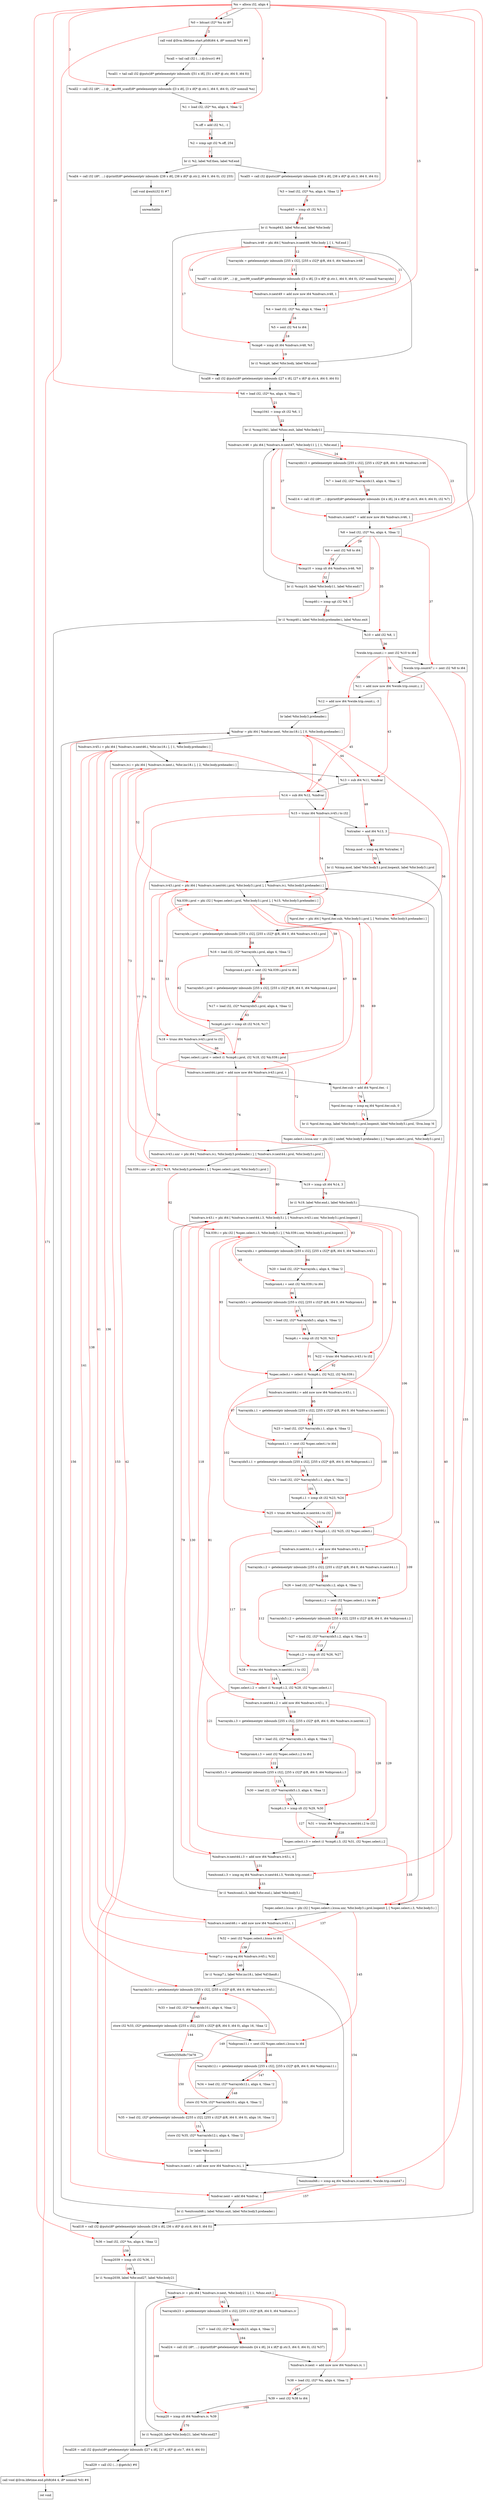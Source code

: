 digraph "CDFG for'main' function" {
	Node0x55f4d8c6e3e8[shape=record, label="  %n = alloca i32, align 4"]
	Node0x55f4d8c6e0c8[shape=record, label="  %0 = bitcast i32* %n to i8*"]
	Node0x55f4d8c75088[shape=record, label="  call void @llvm.lifetime.start.p0i8(i64 4, i8* nonnull %0) #6"]
	Node0x55f4d8c75238[shape=record, label="  %call = tail call i32 (...) @clrscr() #6"]
	Node0x55f4d8c754c0[shape=record, label="  %call1 = tail call i32 @puts(i8* getelementptr inbounds ([51 x i8], [51 x i8]* @.str, i64 0, i64 0))"]
	Node0x55f4d8c757b8[shape=record, label="  %call2 = call i32 (i8*, ...) @__isoc99_scanf(i8* getelementptr inbounds ([3 x i8], [3 x i8]* @.str.1, i64 0, i64 0), i32* nonnull %n)"]
	Node0x55f4d8c75878[shape=record, label="  %1 = load i32, i32* %n, align 4, !tbaa !2"]
	Node0x55f4d8c75940[shape=record, label="  %.off = add i32 %1, -1"]
	Node0x55f4d8c759e0[shape=record, label="  %2 = icmp ugt i32 %.off, 254"]
	Node0x55f4d8c75c18[shape=record, label="  br i1 %2, label %if.then, label %if.end"]
	Node0x55f4d8c75e38[shape=record, label="  %call4 = call i32 (i8*, ...) @printf(i8* getelementptr inbounds ([38 x i8], [38 x i8]* @.str.2, i64 0, i64 0), i32 255)"]
	Node0x55f4d8c717e0[shape=record, label="  call void @exit(i32 0) #7"]
	Node0x55f4d8c718a0[shape=record, label="  unreachable"]
	Node0x55f4d8c71990[shape=record, label="  %call5 = call i32 @puts(i8* getelementptr inbounds ([38 x i8], [38 x i8]* @.str.3, i64 0, i64 0))"]
	Node0x55f4d8c75b88[shape=record, label="  %3 = load i32, i32* %n, align 4, !tbaa !2"]
	Node0x55f4d8c71a60[shape=record, label="  %cmp643 = icmp slt i32 %3, 1"]
	Node0x55f4d8c71e58[shape=record, label="  br i1 %cmp643, label %for.end, label %for.body"]
	Node0x55f4d8c77038[shape=record, label="  %indvars.iv48 = phi i64 [ %indvars.iv.next49, %for.body ], [ 1, %if.end ]"]
	Node0x55f4d8c77118[shape=record, label="  %arrayidx = getelementptr inbounds [255 x i32], [255 x i32]* @R, i64 0, i64 %indvars.iv48"]
	Node0x55f4d8c77208[shape=record, label="  %call7 = call i32 (i8*, ...) @__isoc99_scanf(i8* getelementptr inbounds ([3 x i8], [3 x i8]* @.str.1, i64 0, i64 0), i32* nonnull %arrayidx)"]
	Node0x55f4d8c77310[shape=record, label="  %indvars.iv.next49 = add nuw nsw i64 %indvars.iv48, 1"]
	Node0x55f4d8c71dc8[shape=record, label="  %4 = load i32, i32* %n, align 4, !tbaa !2"]
	Node0x55f4d8c773b8[shape=record, label="  %5 = sext i32 %4 to i64"]
	Node0x55f4d8c77430[shape=record, label="  %cmp6 = icmp slt i64 %indvars.iv48, %5"]
	Node0x55f4d8c774b8[shape=record, label="  br i1 %cmp6, label %for.body, label %for.end"]
	Node0x55f4d8c775d0[shape=record, label="  %call8 = call i32 @puts(i8* getelementptr inbounds ([27 x i8], [27 x i8]* @.str.4, i64 0, i64 0))"]
	Node0x55f4d8c71b48[shape=record, label="  %6 = load i32, i32* %n, align 4, !tbaa !2"]
	Node0x55f4d8c776a0[shape=record, label="  %cmp1041 = icmp slt i32 %6, 1"]
	Node0x55f4d8c778a8[shape=record, label="  br i1 %cmp1041, label %func.exit, label %for.body11"]
	Node0x55f4d8c77978[shape=record, label="  %indvars.iv46 = phi i64 [ %indvars.iv.next47, %for.body11 ], [ 1, %for.end ]"]
	Node0x55f4d8c77a58[shape=record, label="  %arrayidx13 = getelementptr inbounds [255 x i32], [255 x i32]* @R, i64 0, i64 %indvars.iv46"]
	Node0x55f4d8c77af8[shape=record, label="  %7 = load i32, i32* %arrayidx13, align 4, !tbaa !2"]
	Node0x55f4d8c77c28[shape=record, label="  %call14 = call i32 (i8*, ...) @printf(i8* getelementptr inbounds ([4 x i8], [4 x i8]* @.str.5, i64 0, i64 0), i32 %7)"]
	Node0x55f4d8c78050[shape=record, label="  %indvars.iv.next47 = add nuw nsw i64 %indvars.iv46, 1"]
	Node0x55f4d8c77818[shape=record, label="  %8 = load i32, i32* %n, align 4, !tbaa !2"]
	Node0x55f4d8c78138[shape=record, label="  %9 = sext i32 %8 to i64"]
	Node0x55f4d8c781b0[shape=record, label="  %cmp10 = icmp slt i64 %indvars.iv46, %9"]
	Node0x55f4d8c78298[shape=record, label="  br i1 %cmp10, label %for.body11, label %for.end17"]
	Node0x55f4d8c78310[shape=record, label="  %cmp40.i = icmp sgt i32 %8, 1"]
	Node0x55f4d8c78458[shape=record, label="  br i1 %cmp40.i, label %for.body.preheader.i, label %func.exit"]
	Node0x55f4d8c78500[shape=record, label="  %10 = add i32 %8, 1"]
	Node0x55f4d8c78208[shape=record, label="  %wide.trip.count.i = zext i32 %10 to i64"]
	Node0x55f4d8c78588[shape=record, label="  %wide.trip.count47.i = zext i32 %8 to i64"]
	Node0x55f4d8c78690[shape=record, label="  %11 = add nuw nsw i64 %wide.trip.count.i, 2"]
	Node0x55f4d8c78700[shape=record, label="  %12 = add nsw i64 %wide.trip.count.i, -3"]
	Node0x55f4d8c78808[shape=record, label="  br label %for.body3.preheader.i"]
	Node0x55f4d8c78998[shape=record, label="  %indvar = phi i64 [ %indvar.next, %for.inc18.i ], [ 0, %for.body.preheader.i ]"]
	Node0x55f4d8c78b18[shape=record, label="  %indvars.iv45.i = phi i64 [ %indvars.iv.next46.i, %for.inc18.i ], [ 1, %for.body.preheader.i ]"]
	Node0x55f4d8c78cc8[shape=record, label="  %indvars.iv.i = phi i64 [ %indvars.iv.next.i, %for.inc18.i ], [ 2, %for.body.preheader.i ]"]
	Node0x55f4d8c78d90[shape=record, label="  %13 = sub i64 %11, %indvar"]
	Node0x55f4d8c78e00[shape=record, label="  %14 = sub i64 %12, %indvar"]
	Node0x55f4d8c78e58[shape=record, label="  %15 = trunc i64 %indvars.iv45.i to i32"]
	Node0x55f4d8c78ed0[shape=record, label="  %xtraiter = and i64 %13, 3"]
	Node0x55f4d8c78f40[shape=record, label="  %lcmp.mod = icmp eq i64 %xtraiter, 0"]
	Node0x55f4d8c79248[shape=record, label="  br i1 %lcmp.mod, label %for.body3.i.prol.loopexit, label %for.body3.i.prol"]
	Node0x55f4d8c79398[shape=record, label="  %indvars.iv43.i.prol = phi i64 [ %indvars.iv.next44.i.prol, %for.body3.i.prol ], [ %indvars.iv.i, %for.body3.preheader.i ]"]
	Node0x55f4d8c79528[shape=record, label="  %k.039.i.prol = phi i32 [ %spec.select.i.prol, %for.body3.i.prol ], [ %15, %for.body3.preheader.i ]"]
	Node0x55f4d8c796b8[shape=record, label="  %prol.iter = phi i64 [ %prol.iter.sub, %for.body3.i.prol ], [ %xtraiter, %for.body3.preheader.i ]"]
	Node0x55f4d8c797c8[shape=record, label="  %arrayidx.i.prol = getelementptr inbounds [255 x i32], [255 x i32]* @R, i64 0, i64 %indvars.iv43.i.prol"]
	Node0x55f4d8c79838[shape=record, label="  %16 = load i32, i32* %arrayidx.i.prol, align 4, !tbaa !2"]
	Node0x55f4d8c79898[shape=record, label="  %idxprom4.i.prol = sext i32 %k.039.i.prol to i64"]
	Node0x55f4d8c79958[shape=record, label="  %arrayidx5.i.prol = getelementptr inbounds [255 x i32], [255 x i32]* @R, i64 0, i64 %idxprom4.i.prol"]
	Node0x55f4d8c79a28[shape=record, label="  %17 = load i32, i32* %arrayidx5.i.prol, align 4, !tbaa !2"]
	Node0x55f4d8c79aa0[shape=record, label="  %cmp6.i.prol = icmp slt i32 %16, %17"]
	Node0x55f4d8c79b28[shape=record, label="  %18 = trunc i64 %indvars.iv43.i.prol to i32"]
	Node0x55f4d8c780d8[shape=record, label="  %spec.select.i.prol = select i1 %cmp6.i.prol, i32 %18, i32 %k.039.i.prol"]
	Node0x55f4d8c7a1c0[shape=record, label="  %indvars.iv.next44.i.prol = add nuw nsw i64 %indvars.iv43.i.prol, 1"]
	Node0x55f4d8c7a230[shape=record, label="  %prol.iter.sub = add i64 %prol.iter, -1"]
	Node0x55f4d8c7a2a0[shape=record, label="  %prol.iter.cmp = icmp eq i64 %prol.iter.sub, 0"]
	Node0x55f4d8c7a328[shape=record, label="  br i1 %prol.iter.cmp, label %for.body3.i.prol.loopexit, label %for.body3.i.prol, !llvm.loop !6"]
	Node0x55f4d8c7a488[shape=record, label="  %spec.select.i.lcssa.unr = phi i32 [ undef, %for.body3.preheader.i ], [ %spec.select.i.prol, %for.body3.i.prol ]"]
	Node0x55f4d8c7a528[shape=record, label="  %indvars.iv43.i.unr = phi i64 [ %indvars.iv.i, %for.body3.preheader.i ], [ %indvars.iv.next44.i.prol, %for.body3.i.prol ]"]
	Node0x55f4d8c7a5c8[shape=record, label="  %k.039.i.unr = phi i32 [ %15, %for.body3.preheader.i ], [ %spec.select.i.prol, %for.body3.i.prol ]"]
	Node0x55f4d8c7a690[shape=record, label="  %19 = icmp ult i64 %14, 3"]
	Node0x55f4d8c7a7b8[shape=record, label="  br i1 %19, label %for.end.i, label %for.body3.i"]
	Node0x55f4d8c7a858[shape=record, label="  %indvars.iv43.i = phi i64 [ %indvars.iv.next44.i.3, %for.body3.i ], [ %indvars.iv43.i.unr, %for.body3.i.prol.loopexit ]"]
	Node0x55f4d8c7a988[shape=record, label="  %k.039.i = phi i32 [ %spec.select.i.3, %for.body3.i ], [ %k.039.i.unr, %for.body3.i.prol.loopexit ]"]
	Node0x55f4d8c7aa88[shape=record, label="  %arrayidx.i = getelementptr inbounds [255 x i32], [255 x i32]* @R, i64 0, i64 %indvars.iv43.i"]
	Node0x55f4d8c794a8[shape=record, label="  %20 = load i32, i32* %arrayidx.i, align 4, !tbaa !2"]
	Node0x55f4d8c7aaf8[shape=record, label="  %idxprom4.i = sext i32 %k.039.i to i64"]
	Node0x55f4d8c7ab88[shape=record, label="  %arrayidx5.i = getelementptr inbounds [255 x i32], [255 x i32]* @R, i64 0, i64 %idxprom4.i"]
	Node0x55f4d8c7ac28[shape=record, label="  %21 = load i32, i32* %arrayidx5.i, align 4, !tbaa !2"]
	Node0x55f4d8c7aca0[shape=record, label="  %cmp6.i = icmp slt i32 %20, %21"]
	Node0x55f4d8c7ad18[shape=record, label="  %22 = trunc i64 %indvars.iv43.i to i32"]
	Node0x55f4d8c7ada8[shape=record, label="  %spec.select.i = select i1 %cmp6.i, i32 %22, i32 %k.039.i"]
	Node0x55f4d8c7ae80[shape=record, label="  %indvars.iv.next44.i = add nuw nsw i64 %indvars.iv43.i, 1"]
	Node0x55f4d8c7af98[shape=record, label="  %arrayidx.i.1 = getelementptr inbounds [255 x i32], [255 x i32]* @R, i64 0, i64 %indvars.iv.next44.i"]
	Node0x55f4d8c7b008[shape=record, label="  %23 = load i32, i32* %arrayidx.i.1, align 4, !tbaa !2"]
	Node0x55f4d8c7b068[shape=record, label="  %idxprom4.i.1 = sext i32 %spec.select.i to i64"]
	Node0x55f4d8c7b0f8[shape=record, label="  %arrayidx5.i.1 = getelementptr inbounds [255 x i32], [255 x i32]* @R, i64 0, i64 %idxprom4.i.1"]
	Node0x55f4d8c7b198[shape=record, label="  %24 = load i32, i32* %arrayidx5.i.1, align 4, !tbaa !2"]
	Node0x55f4d8c7b210[shape=record, label="  %cmp6.i.1 = icmp slt i32 %23, %24"]
	Node0x55f4d8c7b2f8[shape=record, label="  %25 = trunc i64 %indvars.iv.next44.i to i32"]
	Node0x55f4d8c7b388[shape=record, label="  %spec.select.i.1 = select i1 %cmp6.i.1, i32 %25, i32 %spec.select.i"]
	Node0x55f4d8c7b400[shape=record, label="  %indvars.iv.next44.i.1 = add nsw i64 %indvars.iv43.i, 2"]
	Node0x55f4d8c7b4e8[shape=record, label="  %arrayidx.i.2 = getelementptr inbounds [255 x i32], [255 x i32]* @R, i64 0, i64 %indvars.iv.next44.i.1"]
	Node0x55f4d8c7b558[shape=record, label="  %26 = load i32, i32* %arrayidx.i.2, align 4, !tbaa !2"]
	Node0x55f4d8c7b5b8[shape=record, label="  %idxprom4.i.2 = sext i32 %spec.select.i.1 to i64"]
	Node0x55f4d8c7b648[shape=record, label="  %arrayidx5.i.2 = getelementptr inbounds [255 x i32], [255 x i32]* @R, i64 0, i64 %idxprom4.i.2"]
	Node0x55f4d8c7b6e8[shape=record, label="  %27 = load i32, i32* %arrayidx5.i.2, align 4, !tbaa !2"]
	Node0x55f4d8c7b760[shape=record, label="  %cmp6.i.2 = icmp slt i32 %26, %27"]
	Node0x55f4d8c7b848[shape=record, label="  %28 = trunc i64 %indvars.iv.next44.i.1 to i32"]
	Node0x55f4d8c7b8d8[shape=record, label="  %spec.select.i.2 = select i1 %cmp6.i.2, i32 %28, i32 %spec.select.i.1"]
	Node0x55f4d8c7b950[shape=record, label="  %indvars.iv.next44.i.2 = add nsw i64 %indvars.iv43.i, 3"]
	Node0x55f4d8c7ba38[shape=record, label="  %arrayidx.i.3 = getelementptr inbounds [255 x i32], [255 x i32]* @R, i64 0, i64 %indvars.iv.next44.i.2"]
	Node0x55f4d8c7baa8[shape=record, label="  %29 = load i32, i32* %arrayidx.i.3, align 4, !tbaa !2"]
	Node0x55f4d8c7bb08[shape=record, label="  %idxprom4.i.3 = sext i32 %spec.select.i.2 to i64"]
	Node0x55f4d8c7bb98[shape=record, label="  %arrayidx5.i.3 = getelementptr inbounds [255 x i32], [255 x i32]* @R, i64 0, i64 %idxprom4.i.3"]
	Node0x55f4d8c7bc38[shape=record, label="  %30 = load i32, i32* %arrayidx5.i.3, align 4, !tbaa !2"]
	Node0x55f4d8c7bcb0[shape=record, label="  %cmp6.i.3 = icmp slt i32 %29, %30"]
	Node0x55f4d8c7bd98[shape=record, label="  %31 = trunc i64 %indvars.iv.next44.i.2 to i32"]
	Node0x55f4d8c7be28[shape=record, label="  %spec.select.i.3 = select i1 %cmp6.i.3, i32 %31, i32 %spec.select.i.2"]
	Node0x55f4d8c7bea0[shape=record, label="  %indvars.iv.next44.i.3 = add nsw i64 %indvars.iv43.i, 4"]
	Node0x55f4d8c7bf10[shape=record, label="  %exitcond.i.3 = icmp eq i64 %indvars.iv.next44.i.3, %wide.trip.count.i"]
	Node0x55f4d8c7bf98[shape=record, label="  br i1 %exitcond.i.3, label %for.end.i, label %for.body3.i"]
	Node0x55f4d8c7bfe8[shape=record, label="  %spec.select.i.lcssa = phi i32 [ %spec.select.i.lcssa.unr, %for.body3.i.prol.loopexit ], [ %spec.select.i.3, %for.body3.i ]"]
	Node0x55f4d8c7c0b0[shape=record, label="  %indvars.iv.next46.i = add nuw nsw i64 %indvars.iv45.i, 1"]
	Node0x55f4d8c78a78[shape=record, label="  %32 = zext i32 %spec.select.i.lcssa to i64"]
	Node0x55f4d8c7c330[shape=record, label="  %cmp7.i = icmp eq i64 %indvars.iv45.i, %32"]
	Node0x55f4d8c7c408[shape=record, label="  br i1 %cmp7.i, label %for.inc18.i, label %if.then8.i"]
	Node0x55f4d8c7c498[shape=record, label="  %arrayidx10.i = getelementptr inbounds [255 x i32], [255 x i32]* @R, i64 0, i64 %indvars.iv45.i"]
	Node0x55f4d8c79088[shape=record, label="  %33 = load i32, i32* %arrayidx10.i, align 4, !tbaa !2"]
	Node0x55f4d8c7c520[shape=record, label="  store i32 %33, i32* getelementptr inbounds ([255 x i32], [255 x i32]* @R, i64 0, i64 0), align 16, !tbaa !2"]
	Node0x55f4d8c79608[shape=record, label="  %idxprom11.i = sext i32 %spec.select.i.lcssa to i64"]
	Node0x55f4d8c7c5b8[shape=record, label="  %arrayidx12.i = getelementptr inbounds [255 x i32], [255 x i32]* @R, i64 0, i64 %idxprom11.i"]
	Node0x55f4d8c79198[shape=record, label="  %34 = load i32, i32* %arrayidx12.i, align 4, !tbaa !2"]
	Node0x55f4d8c7c640[shape=record, label="  store i32 %34, i32* %arrayidx10.i, align 4, !tbaa !2"]
	Node0x55f4d8c7c6a8[shape=record, label="  %35 = load i32, i32* getelementptr inbounds ([255 x i32], [255 x i32]* @R, i64 0, i64 0), align 16, !tbaa !2"]
	Node0x55f4d8c7c720[shape=record, label="  store i32 %35, i32* %arrayidx12.i, align 4, !tbaa !2"]
	Node0x55f4d8c7c788[shape=record, label="  br label %for.inc18.i"]
	Node0x55f4d8c7c830[shape=record, label="  %indvars.iv.next.i = add nuw nsw i64 %indvars.iv.i, 1"]
	Node0x55f4d8c7c8d0[shape=record, label="  %exitcond48.i = icmp eq i64 %indvars.iv.next46.i, %wide.trip.count47.i"]
	Node0x55f4d8c7c940[shape=record, label="  %indvar.next = add i64 %indvar, 1"]
	Node0x55f4d8c7c9c8[shape=record, label="  br i1 %exitcond48.i, label %func.exit, label %for.body3.preheader.i"]
	Node0x55f4d8c7cac0[shape=record, label="  %call18 = call i32 @puts(i8* getelementptr inbounds ([36 x i8], [36 x i8]* @.str.6, i64 0, i64 0))"]
	Node0x55f4d8c77768[shape=record, label="  %36 = load i32, i32* %n, align 4, !tbaa !2"]
	Node0x55f4d8c7cb90[shape=record, label="  %cmp2039 = icmp slt i32 %36, 1"]
	Node0x55f4d8c79c08[shape=record, label="  br i1 %cmp2039, label %for.end27, label %for.body21"]
	Node0x55f4d8c79c88[shape=record, label="  %indvars.iv = phi i64 [ %indvars.iv.next, %for.body21 ], [ 1, %func.exit ]"]
	Node0x55f4d8c79d98[shape=record, label="  %arrayidx23 = getelementptr inbounds [255 x i32], [255 x i32]* @R, i64 0, i64 %indvars.iv"]
	Node0x55f4d8c788e8[shape=record, label="  %37 = load i32, i32* %arrayidx23, align 4, !tbaa !2"]
	Node0x55f4d8c79e88[shape=record, label="  %call24 = call i32 (i8*, ...) @printf(i8* getelementptr inbounds ([4 x i8], [4 x i8]* @.str.5, i64 0, i64 0), i32 %37)"]
	Node0x55f4d8c79f60[shape=record, label="  %indvars.iv.next = add nuw nsw i64 %indvars.iv, 1"]
	Node0x55f4d8c78c28[shape=record, label="  %38 = load i32, i32* %n, align 4, !tbaa !2"]
	Node0x55f4d8c79fb8[shape=record, label="  %39 = sext i32 %38 to i64"]
	Node0x55f4d8c7a030[shape=record, label="  %cmp20 = icmp slt i64 %indvars.iv, %39"]
	Node0x55f4d8c7a0d8[shape=record, label="  br i1 %cmp20, label %for.body21, label %for.end27"]
	Node0x55f4d8c7d8f0[shape=record, label="  %call28 = call i32 @puts(i8* getelementptr inbounds ([27 x i8], [27 x i8]* @.str.7, i64 0, i64 0))"]
	Node0x55f4d8c76018[shape=record, label="  %call29 = call i32 (...) @getch() #6"]
	Node0x55f4d8c761e8[shape=record, label="  call void @llvm.lifetime.end.p0i8(i64 4, i8* nonnull %0) #6"]
	Node0x55f4d8c76290[shape=record, label="  ret void"]
	Node0x55f4d8c6e3e8 -> Node0x55f4d8c6e0c8
	Node0x55f4d8c6e0c8 -> Node0x55f4d8c75088
	Node0x55f4d8c75088 -> Node0x55f4d8c75238
	Node0x55f4d8c75238 -> Node0x55f4d8c754c0
	Node0x55f4d8c754c0 -> Node0x55f4d8c757b8
	Node0x55f4d8c757b8 -> Node0x55f4d8c75878
	Node0x55f4d8c75878 -> Node0x55f4d8c75940
	Node0x55f4d8c75940 -> Node0x55f4d8c759e0
	Node0x55f4d8c759e0 -> Node0x55f4d8c75c18
	Node0x55f4d8c75c18 -> Node0x55f4d8c75e38
	Node0x55f4d8c75c18 -> Node0x55f4d8c71990
	Node0x55f4d8c75e38 -> Node0x55f4d8c717e0
	Node0x55f4d8c717e0 -> Node0x55f4d8c718a0
	Node0x55f4d8c71990 -> Node0x55f4d8c75b88
	Node0x55f4d8c75b88 -> Node0x55f4d8c71a60
	Node0x55f4d8c71a60 -> Node0x55f4d8c71e58
	Node0x55f4d8c71e58 -> Node0x55f4d8c775d0
	Node0x55f4d8c71e58 -> Node0x55f4d8c77038
	Node0x55f4d8c77038 -> Node0x55f4d8c77118
	Node0x55f4d8c77118 -> Node0x55f4d8c77208
	Node0x55f4d8c77208 -> Node0x55f4d8c77310
	Node0x55f4d8c77310 -> Node0x55f4d8c71dc8
	Node0x55f4d8c71dc8 -> Node0x55f4d8c773b8
	Node0x55f4d8c773b8 -> Node0x55f4d8c77430
	Node0x55f4d8c77430 -> Node0x55f4d8c774b8
	Node0x55f4d8c774b8 -> Node0x55f4d8c77038
	Node0x55f4d8c774b8 -> Node0x55f4d8c775d0
	Node0x55f4d8c775d0 -> Node0x55f4d8c71b48
	Node0x55f4d8c71b48 -> Node0x55f4d8c776a0
	Node0x55f4d8c776a0 -> Node0x55f4d8c778a8
	Node0x55f4d8c778a8 -> Node0x55f4d8c7cac0
	Node0x55f4d8c778a8 -> Node0x55f4d8c77978
	Node0x55f4d8c77978 -> Node0x55f4d8c77a58
	Node0x55f4d8c77a58 -> Node0x55f4d8c77af8
	Node0x55f4d8c77af8 -> Node0x55f4d8c77c28
	Node0x55f4d8c77c28 -> Node0x55f4d8c78050
	Node0x55f4d8c78050 -> Node0x55f4d8c77818
	Node0x55f4d8c77818 -> Node0x55f4d8c78138
	Node0x55f4d8c78138 -> Node0x55f4d8c781b0
	Node0x55f4d8c781b0 -> Node0x55f4d8c78298
	Node0x55f4d8c78298 -> Node0x55f4d8c77978
	Node0x55f4d8c78298 -> Node0x55f4d8c78310
	Node0x55f4d8c78310 -> Node0x55f4d8c78458
	Node0x55f4d8c78458 -> Node0x55f4d8c78500
	Node0x55f4d8c78458 -> Node0x55f4d8c7cac0
	Node0x55f4d8c78500 -> Node0x55f4d8c78208
	Node0x55f4d8c78208 -> Node0x55f4d8c78588
	Node0x55f4d8c78588 -> Node0x55f4d8c78690
	Node0x55f4d8c78690 -> Node0x55f4d8c78700
	Node0x55f4d8c78700 -> Node0x55f4d8c78808
	Node0x55f4d8c78808 -> Node0x55f4d8c78998
	Node0x55f4d8c78998 -> Node0x55f4d8c78b18
	Node0x55f4d8c78b18 -> Node0x55f4d8c78cc8
	Node0x55f4d8c78cc8 -> Node0x55f4d8c78d90
	Node0x55f4d8c78d90 -> Node0x55f4d8c78e00
	Node0x55f4d8c78e00 -> Node0x55f4d8c78e58
	Node0x55f4d8c78e58 -> Node0x55f4d8c78ed0
	Node0x55f4d8c78ed0 -> Node0x55f4d8c78f40
	Node0x55f4d8c78f40 -> Node0x55f4d8c79248
	Node0x55f4d8c79248 -> Node0x55f4d8c7a488
	Node0x55f4d8c79248 -> Node0x55f4d8c79398
	Node0x55f4d8c79398 -> Node0x55f4d8c79528
	Node0x55f4d8c79528 -> Node0x55f4d8c796b8
	Node0x55f4d8c796b8 -> Node0x55f4d8c797c8
	Node0x55f4d8c797c8 -> Node0x55f4d8c79838
	Node0x55f4d8c79838 -> Node0x55f4d8c79898
	Node0x55f4d8c79898 -> Node0x55f4d8c79958
	Node0x55f4d8c79958 -> Node0x55f4d8c79a28
	Node0x55f4d8c79a28 -> Node0x55f4d8c79aa0
	Node0x55f4d8c79aa0 -> Node0x55f4d8c79b28
	Node0x55f4d8c79b28 -> Node0x55f4d8c780d8
	Node0x55f4d8c780d8 -> Node0x55f4d8c7a1c0
	Node0x55f4d8c7a1c0 -> Node0x55f4d8c7a230
	Node0x55f4d8c7a230 -> Node0x55f4d8c7a2a0
	Node0x55f4d8c7a2a0 -> Node0x55f4d8c7a328
	Node0x55f4d8c7a328 -> Node0x55f4d8c7a488
	Node0x55f4d8c7a328 -> Node0x55f4d8c79398
	Node0x55f4d8c7a488 -> Node0x55f4d8c7a528
	Node0x55f4d8c7a528 -> Node0x55f4d8c7a5c8
	Node0x55f4d8c7a5c8 -> Node0x55f4d8c7a690
	Node0x55f4d8c7a690 -> Node0x55f4d8c7a7b8
	Node0x55f4d8c7a7b8 -> Node0x55f4d8c7bfe8
	Node0x55f4d8c7a7b8 -> Node0x55f4d8c7a858
	Node0x55f4d8c7a858 -> Node0x55f4d8c7a988
	Node0x55f4d8c7a988 -> Node0x55f4d8c7aa88
	Node0x55f4d8c7aa88 -> Node0x55f4d8c794a8
	Node0x55f4d8c794a8 -> Node0x55f4d8c7aaf8
	Node0x55f4d8c7aaf8 -> Node0x55f4d8c7ab88
	Node0x55f4d8c7ab88 -> Node0x55f4d8c7ac28
	Node0x55f4d8c7ac28 -> Node0x55f4d8c7aca0
	Node0x55f4d8c7aca0 -> Node0x55f4d8c7ad18
	Node0x55f4d8c7ad18 -> Node0x55f4d8c7ada8
	Node0x55f4d8c7ada8 -> Node0x55f4d8c7ae80
	Node0x55f4d8c7ae80 -> Node0x55f4d8c7af98
	Node0x55f4d8c7af98 -> Node0x55f4d8c7b008
	Node0x55f4d8c7b008 -> Node0x55f4d8c7b068
	Node0x55f4d8c7b068 -> Node0x55f4d8c7b0f8
	Node0x55f4d8c7b0f8 -> Node0x55f4d8c7b198
	Node0x55f4d8c7b198 -> Node0x55f4d8c7b210
	Node0x55f4d8c7b210 -> Node0x55f4d8c7b2f8
	Node0x55f4d8c7b2f8 -> Node0x55f4d8c7b388
	Node0x55f4d8c7b388 -> Node0x55f4d8c7b400
	Node0x55f4d8c7b400 -> Node0x55f4d8c7b4e8
	Node0x55f4d8c7b4e8 -> Node0x55f4d8c7b558
	Node0x55f4d8c7b558 -> Node0x55f4d8c7b5b8
	Node0x55f4d8c7b5b8 -> Node0x55f4d8c7b648
	Node0x55f4d8c7b648 -> Node0x55f4d8c7b6e8
	Node0x55f4d8c7b6e8 -> Node0x55f4d8c7b760
	Node0x55f4d8c7b760 -> Node0x55f4d8c7b848
	Node0x55f4d8c7b848 -> Node0x55f4d8c7b8d8
	Node0x55f4d8c7b8d8 -> Node0x55f4d8c7b950
	Node0x55f4d8c7b950 -> Node0x55f4d8c7ba38
	Node0x55f4d8c7ba38 -> Node0x55f4d8c7baa8
	Node0x55f4d8c7baa8 -> Node0x55f4d8c7bb08
	Node0x55f4d8c7bb08 -> Node0x55f4d8c7bb98
	Node0x55f4d8c7bb98 -> Node0x55f4d8c7bc38
	Node0x55f4d8c7bc38 -> Node0x55f4d8c7bcb0
	Node0x55f4d8c7bcb0 -> Node0x55f4d8c7bd98
	Node0x55f4d8c7bd98 -> Node0x55f4d8c7be28
	Node0x55f4d8c7be28 -> Node0x55f4d8c7bea0
	Node0x55f4d8c7bea0 -> Node0x55f4d8c7bf10
	Node0x55f4d8c7bf10 -> Node0x55f4d8c7bf98
	Node0x55f4d8c7bf98 -> Node0x55f4d8c7bfe8
	Node0x55f4d8c7bf98 -> Node0x55f4d8c7a858
	Node0x55f4d8c7bfe8 -> Node0x55f4d8c7c0b0
	Node0x55f4d8c7c0b0 -> Node0x55f4d8c78a78
	Node0x55f4d8c78a78 -> Node0x55f4d8c7c330
	Node0x55f4d8c7c330 -> Node0x55f4d8c7c408
	Node0x55f4d8c7c408 -> Node0x55f4d8c7c830
	Node0x55f4d8c7c408 -> Node0x55f4d8c7c498
	Node0x55f4d8c7c498 -> Node0x55f4d8c79088
	Node0x55f4d8c79088 -> Node0x55f4d8c7c520
	Node0x55f4d8c7c520 -> Node0x55f4d8c79608
	Node0x55f4d8c79608 -> Node0x55f4d8c7c5b8
	Node0x55f4d8c7c5b8 -> Node0x55f4d8c79198
	Node0x55f4d8c79198 -> Node0x55f4d8c7c640
	Node0x55f4d8c7c640 -> Node0x55f4d8c7c6a8
	Node0x55f4d8c7c6a8 -> Node0x55f4d8c7c720
	Node0x55f4d8c7c720 -> Node0x55f4d8c7c788
	Node0x55f4d8c7c788 -> Node0x55f4d8c7c830
	Node0x55f4d8c7c830 -> Node0x55f4d8c7c8d0
	Node0x55f4d8c7c8d0 -> Node0x55f4d8c7c940
	Node0x55f4d8c7c940 -> Node0x55f4d8c7c9c8
	Node0x55f4d8c7c9c8 -> Node0x55f4d8c7cac0
	Node0x55f4d8c7c9c8 -> Node0x55f4d8c78998
	Node0x55f4d8c7cac0 -> Node0x55f4d8c77768
	Node0x55f4d8c77768 -> Node0x55f4d8c7cb90
	Node0x55f4d8c7cb90 -> Node0x55f4d8c79c08
	Node0x55f4d8c79c08 -> Node0x55f4d8c7d8f0
	Node0x55f4d8c79c08 -> Node0x55f4d8c79c88
	Node0x55f4d8c79c88 -> Node0x55f4d8c79d98
	Node0x55f4d8c79d98 -> Node0x55f4d8c788e8
	Node0x55f4d8c788e8 -> Node0x55f4d8c79e88
	Node0x55f4d8c79e88 -> Node0x55f4d8c79f60
	Node0x55f4d8c79f60 -> Node0x55f4d8c78c28
	Node0x55f4d8c78c28 -> Node0x55f4d8c79fb8
	Node0x55f4d8c79fb8 -> Node0x55f4d8c7a030
	Node0x55f4d8c7a030 -> Node0x55f4d8c7a0d8
	Node0x55f4d8c7a0d8 -> Node0x55f4d8c79c88
	Node0x55f4d8c7a0d8 -> Node0x55f4d8c7d8f0
	Node0x55f4d8c7d8f0 -> Node0x55f4d8c76018
	Node0x55f4d8c76018 -> Node0x55f4d8c761e8
	Node0x55f4d8c761e8 -> Node0x55f4d8c76290
edge [color=red]
	Node0x55f4d8c6e3e8 -> Node0x55f4d8c6e0c8[label="1"]
	Node0x55f4d8c6e0c8 -> Node0x55f4d8c75088[label="2"]
	Node0x55f4d8c6e3e8 -> Node0x55f4d8c757b8[label="3"]
	Node0x55f4d8c6e3e8 -> Node0x55f4d8c75878[label="4"]
	Node0x55f4d8c75878 -> Node0x55f4d8c75940[label="5"]
	Node0x55f4d8c75940 -> Node0x55f4d8c759e0[label="6"]
	Node0x55f4d8c759e0 -> Node0x55f4d8c75c18[label="7"]
	Node0x55f4d8c6e3e8 -> Node0x55f4d8c75b88[label="8"]
	Node0x55f4d8c75b88 -> Node0x55f4d8c71a60[label="9"]
	Node0x55f4d8c71a60 -> Node0x55f4d8c71e58[label="10"]
	Node0x55f4d8c77310 -> Node0x55f4d8c77038[label="11"]
	Node0x55f4d8c77038 -> Node0x55f4d8c77118[label="12"]
	Node0x55f4d8c77118 -> Node0x55f4d8c77208[label="13"]
	Node0x55f4d8c77038 -> Node0x55f4d8c77310[label="14"]
	Node0x55f4d8c6e3e8 -> Node0x55f4d8c71dc8[label="15"]
	Node0x55f4d8c71dc8 -> Node0x55f4d8c773b8[label="16"]
	Node0x55f4d8c77038 -> Node0x55f4d8c77430[label="17"]
	Node0x55f4d8c773b8 -> Node0x55f4d8c77430[label="18"]
	Node0x55f4d8c77430 -> Node0x55f4d8c774b8[label="19"]
	Node0x55f4d8c6e3e8 -> Node0x55f4d8c71b48[label="20"]
	Node0x55f4d8c71b48 -> Node0x55f4d8c776a0[label="21"]
	Node0x55f4d8c776a0 -> Node0x55f4d8c778a8[label="22"]
	Node0x55f4d8c78050 -> Node0x55f4d8c77978[label="23"]
	Node0x55f4d8c77978 -> Node0x55f4d8c77a58[label="24"]
	Node0x55f4d8c77a58 -> Node0x55f4d8c77af8[label="25"]
	Node0x55f4d8c77af8 -> Node0x55f4d8c77c28[label="26"]
	Node0x55f4d8c77978 -> Node0x55f4d8c78050[label="27"]
	Node0x55f4d8c6e3e8 -> Node0x55f4d8c77818[label="28"]
	Node0x55f4d8c77818 -> Node0x55f4d8c78138[label="29"]
	Node0x55f4d8c77978 -> Node0x55f4d8c781b0[label="30"]
	Node0x55f4d8c78138 -> Node0x55f4d8c781b0[label="31"]
	Node0x55f4d8c781b0 -> Node0x55f4d8c78298[label="32"]
	Node0x55f4d8c77818 -> Node0x55f4d8c78310[label="33"]
	Node0x55f4d8c78310 -> Node0x55f4d8c78458[label="34"]
	Node0x55f4d8c77818 -> Node0x55f4d8c78500[label="35"]
	Node0x55f4d8c78500 -> Node0x55f4d8c78208[label="36"]
	Node0x55f4d8c77818 -> Node0x55f4d8c78588[label="37"]
	Node0x55f4d8c78208 -> Node0x55f4d8c78690[label="38"]
	Node0x55f4d8c78208 -> Node0x55f4d8c78700[label="39"]
	Node0x55f4d8c7c940 -> Node0x55f4d8c78998[label="40"]
	Node0x55f4d8c7c0b0 -> Node0x55f4d8c78b18[label="41"]
	Node0x55f4d8c7c830 -> Node0x55f4d8c78cc8[label="42"]
	Node0x55f4d8c78690 -> Node0x55f4d8c78d90[label="43"]
	Node0x55f4d8c78998 -> Node0x55f4d8c78d90[label="44"]
	Node0x55f4d8c78700 -> Node0x55f4d8c78e00[label="45"]
	Node0x55f4d8c78998 -> Node0x55f4d8c78e00[label="46"]
	Node0x55f4d8c78b18 -> Node0x55f4d8c78e58[label="47"]
	Node0x55f4d8c78d90 -> Node0x55f4d8c78ed0[label="48"]
	Node0x55f4d8c78ed0 -> Node0x55f4d8c78f40[label="49"]
	Node0x55f4d8c78f40 -> Node0x55f4d8c79248[label="50"]
	Node0x55f4d8c7a1c0 -> Node0x55f4d8c79398[label="51"]
	Node0x55f4d8c78cc8 -> Node0x55f4d8c79398[label="52"]
	Node0x55f4d8c780d8 -> Node0x55f4d8c79528[label="53"]
	Node0x55f4d8c78e58 -> Node0x55f4d8c79528[label="54"]
	Node0x55f4d8c7a230 -> Node0x55f4d8c796b8[label="55"]
	Node0x55f4d8c78ed0 -> Node0x55f4d8c796b8[label="56"]
	Node0x55f4d8c79398 -> Node0x55f4d8c797c8[label="57"]
	Node0x55f4d8c797c8 -> Node0x55f4d8c79838[label="58"]
	Node0x55f4d8c79528 -> Node0x55f4d8c79898[label="59"]
	Node0x55f4d8c79898 -> Node0x55f4d8c79958[label="60"]
	Node0x55f4d8c79958 -> Node0x55f4d8c79a28[label="61"]
	Node0x55f4d8c79838 -> Node0x55f4d8c79aa0[label="62"]
	Node0x55f4d8c79a28 -> Node0x55f4d8c79aa0[label="63"]
	Node0x55f4d8c79398 -> Node0x55f4d8c79b28[label="64"]
	Node0x55f4d8c79aa0 -> Node0x55f4d8c780d8[label="65"]
	Node0x55f4d8c79b28 -> Node0x55f4d8c780d8[label="66"]
	Node0x55f4d8c79528 -> Node0x55f4d8c780d8[label="67"]
	Node0x55f4d8c79398 -> Node0x55f4d8c7a1c0[label="68"]
	Node0x55f4d8c796b8 -> Node0x55f4d8c7a230[label="69"]
	Node0x55f4d8c7a230 -> Node0x55f4d8c7a2a0[label="70"]
	Node0x55f4d8c7a2a0 -> Node0x55f4d8c7a328[label="71"]
	Node0x55f4d8c780d8 -> Node0x55f4d8c7a488[label="72"]
	Node0x55f4d8c78cc8 -> Node0x55f4d8c7a528[label="73"]
	Node0x55f4d8c7a1c0 -> Node0x55f4d8c7a528[label="74"]
	Node0x55f4d8c78e58 -> Node0x55f4d8c7a5c8[label="75"]
	Node0x55f4d8c780d8 -> Node0x55f4d8c7a5c8[label="76"]
	Node0x55f4d8c78e00 -> Node0x55f4d8c7a690[label="77"]
	Node0x55f4d8c7a690 -> Node0x55f4d8c7a7b8[label="78"]
	Node0x55f4d8c7bea0 -> Node0x55f4d8c7a858[label="79"]
	Node0x55f4d8c7a528 -> Node0x55f4d8c7a858[label="80"]
	Node0x55f4d8c7be28 -> Node0x55f4d8c7a988[label="81"]
	Node0x55f4d8c7a5c8 -> Node0x55f4d8c7a988[label="82"]
	Node0x55f4d8c7a858 -> Node0x55f4d8c7aa88[label="83"]
	Node0x55f4d8c7aa88 -> Node0x55f4d8c794a8[label="84"]
	Node0x55f4d8c7a988 -> Node0x55f4d8c7aaf8[label="85"]
	Node0x55f4d8c7aaf8 -> Node0x55f4d8c7ab88[label="86"]
	Node0x55f4d8c7ab88 -> Node0x55f4d8c7ac28[label="87"]
	Node0x55f4d8c794a8 -> Node0x55f4d8c7aca0[label="88"]
	Node0x55f4d8c7ac28 -> Node0x55f4d8c7aca0[label="89"]
	Node0x55f4d8c7a858 -> Node0x55f4d8c7ad18[label="90"]
	Node0x55f4d8c7aca0 -> Node0x55f4d8c7ada8[label="91"]
	Node0x55f4d8c7ad18 -> Node0x55f4d8c7ada8[label="92"]
	Node0x55f4d8c7a988 -> Node0x55f4d8c7ada8[label="93"]
	Node0x55f4d8c7a858 -> Node0x55f4d8c7ae80[label="94"]
	Node0x55f4d8c7ae80 -> Node0x55f4d8c7af98[label="95"]
	Node0x55f4d8c7af98 -> Node0x55f4d8c7b008[label="96"]
	Node0x55f4d8c7ada8 -> Node0x55f4d8c7b068[label="97"]
	Node0x55f4d8c7b068 -> Node0x55f4d8c7b0f8[label="98"]
	Node0x55f4d8c7b0f8 -> Node0x55f4d8c7b198[label="99"]
	Node0x55f4d8c7b008 -> Node0x55f4d8c7b210[label="100"]
	Node0x55f4d8c7b198 -> Node0x55f4d8c7b210[label="101"]
	Node0x55f4d8c7ae80 -> Node0x55f4d8c7b2f8[label="102"]
	Node0x55f4d8c7b210 -> Node0x55f4d8c7b388[label="103"]
	Node0x55f4d8c7b2f8 -> Node0x55f4d8c7b388[label="104"]
	Node0x55f4d8c7ada8 -> Node0x55f4d8c7b388[label="105"]
	Node0x55f4d8c7a858 -> Node0x55f4d8c7b400[label="106"]
	Node0x55f4d8c7b400 -> Node0x55f4d8c7b4e8[label="107"]
	Node0x55f4d8c7b4e8 -> Node0x55f4d8c7b558[label="108"]
	Node0x55f4d8c7b388 -> Node0x55f4d8c7b5b8[label="109"]
	Node0x55f4d8c7b5b8 -> Node0x55f4d8c7b648[label="110"]
	Node0x55f4d8c7b648 -> Node0x55f4d8c7b6e8[label="111"]
	Node0x55f4d8c7b558 -> Node0x55f4d8c7b760[label="112"]
	Node0x55f4d8c7b6e8 -> Node0x55f4d8c7b760[label="113"]
	Node0x55f4d8c7b400 -> Node0x55f4d8c7b848[label="114"]
	Node0x55f4d8c7b760 -> Node0x55f4d8c7b8d8[label="115"]
	Node0x55f4d8c7b848 -> Node0x55f4d8c7b8d8[label="116"]
	Node0x55f4d8c7b388 -> Node0x55f4d8c7b8d8[label="117"]
	Node0x55f4d8c7a858 -> Node0x55f4d8c7b950[label="118"]
	Node0x55f4d8c7b950 -> Node0x55f4d8c7ba38[label="119"]
	Node0x55f4d8c7ba38 -> Node0x55f4d8c7baa8[label="120"]
	Node0x55f4d8c7b8d8 -> Node0x55f4d8c7bb08[label="121"]
	Node0x55f4d8c7bb08 -> Node0x55f4d8c7bb98[label="122"]
	Node0x55f4d8c7bb98 -> Node0x55f4d8c7bc38[label="123"]
	Node0x55f4d8c7baa8 -> Node0x55f4d8c7bcb0[label="124"]
	Node0x55f4d8c7bc38 -> Node0x55f4d8c7bcb0[label="125"]
	Node0x55f4d8c7b950 -> Node0x55f4d8c7bd98[label="126"]
	Node0x55f4d8c7bcb0 -> Node0x55f4d8c7be28[label="127"]
	Node0x55f4d8c7bd98 -> Node0x55f4d8c7be28[label="128"]
	Node0x55f4d8c7b8d8 -> Node0x55f4d8c7be28[label="129"]
	Node0x55f4d8c7a858 -> Node0x55f4d8c7bea0[label="130"]
	Node0x55f4d8c7bea0 -> Node0x55f4d8c7bf10[label="131"]
	Node0x55f4d8c78208 -> Node0x55f4d8c7bf10[label="132"]
	Node0x55f4d8c7bf10 -> Node0x55f4d8c7bf98[label="133"]
	Node0x55f4d8c7a488 -> Node0x55f4d8c7bfe8[label="134"]
	Node0x55f4d8c7be28 -> Node0x55f4d8c7bfe8[label="135"]
	Node0x55f4d8c78b18 -> Node0x55f4d8c7c0b0[label="136"]
	Node0x55f4d8c7bfe8 -> Node0x55f4d8c78a78[label="137"]
	Node0x55f4d8c78b18 -> Node0x55f4d8c7c330[label="138"]
	Node0x55f4d8c78a78 -> Node0x55f4d8c7c330[label="139"]
	Node0x55f4d8c7c330 -> Node0x55f4d8c7c408[label="140"]
	Node0x55f4d8c78b18 -> Node0x55f4d8c7c498[label="141"]
	Node0x55f4d8c7c498 -> Node0x55f4d8c79088[label="142"]
	Node0x55f4d8c79088 -> Node0x55f4d8c7c520[label="143"]
	Node0x55f4d8c7c520 -> Node0x55f4d8c73e78[label="144"]
	Node0x55f4d8c7bfe8 -> Node0x55f4d8c79608[label="145"]
	Node0x55f4d8c79608 -> Node0x55f4d8c7c5b8[label="146"]
	Node0x55f4d8c7c5b8 -> Node0x55f4d8c79198[label="147"]
	Node0x55f4d8c79198 -> Node0x55f4d8c7c640[label="148"]
	Node0x55f4d8c7c640 -> Node0x55f4d8c7c498[label="149"]
	Node0x55f4d8c73e78 -> Node0x55f4d8c7c6a8[label="150"]
	Node0x55f4d8c7c6a8 -> Node0x55f4d8c7c720[label="151"]
	Node0x55f4d8c7c720 -> Node0x55f4d8c7c5b8[label="152"]
	Node0x55f4d8c78cc8 -> Node0x55f4d8c7c830[label="153"]
	Node0x55f4d8c7c0b0 -> Node0x55f4d8c7c8d0[label="154"]
	Node0x55f4d8c78588 -> Node0x55f4d8c7c8d0[label="155"]
	Node0x55f4d8c78998 -> Node0x55f4d8c7c940[label="156"]
	Node0x55f4d8c7c8d0 -> Node0x55f4d8c7c9c8[label="157"]
	Node0x55f4d8c6e3e8 -> Node0x55f4d8c77768[label="158"]
	Node0x55f4d8c77768 -> Node0x55f4d8c7cb90[label="159"]
	Node0x55f4d8c7cb90 -> Node0x55f4d8c79c08[label="160"]
	Node0x55f4d8c79f60 -> Node0x55f4d8c79c88[label="161"]
	Node0x55f4d8c79c88 -> Node0x55f4d8c79d98[label="162"]
	Node0x55f4d8c79d98 -> Node0x55f4d8c788e8[label="163"]
	Node0x55f4d8c788e8 -> Node0x55f4d8c79e88[label="164"]
	Node0x55f4d8c79c88 -> Node0x55f4d8c79f60[label="165"]
	Node0x55f4d8c6e3e8 -> Node0x55f4d8c78c28[label="166"]
	Node0x55f4d8c78c28 -> Node0x55f4d8c79fb8[label="167"]
	Node0x55f4d8c79c88 -> Node0x55f4d8c7a030[label="168"]
	Node0x55f4d8c79fb8 -> Node0x55f4d8c7a030[label="169"]
	Node0x55f4d8c7a030 -> Node0x55f4d8c7a0d8[label="170"]
	Node0x55f4d8c6e0c8 -> Node0x55f4d8c761e8[label="171"]
}
